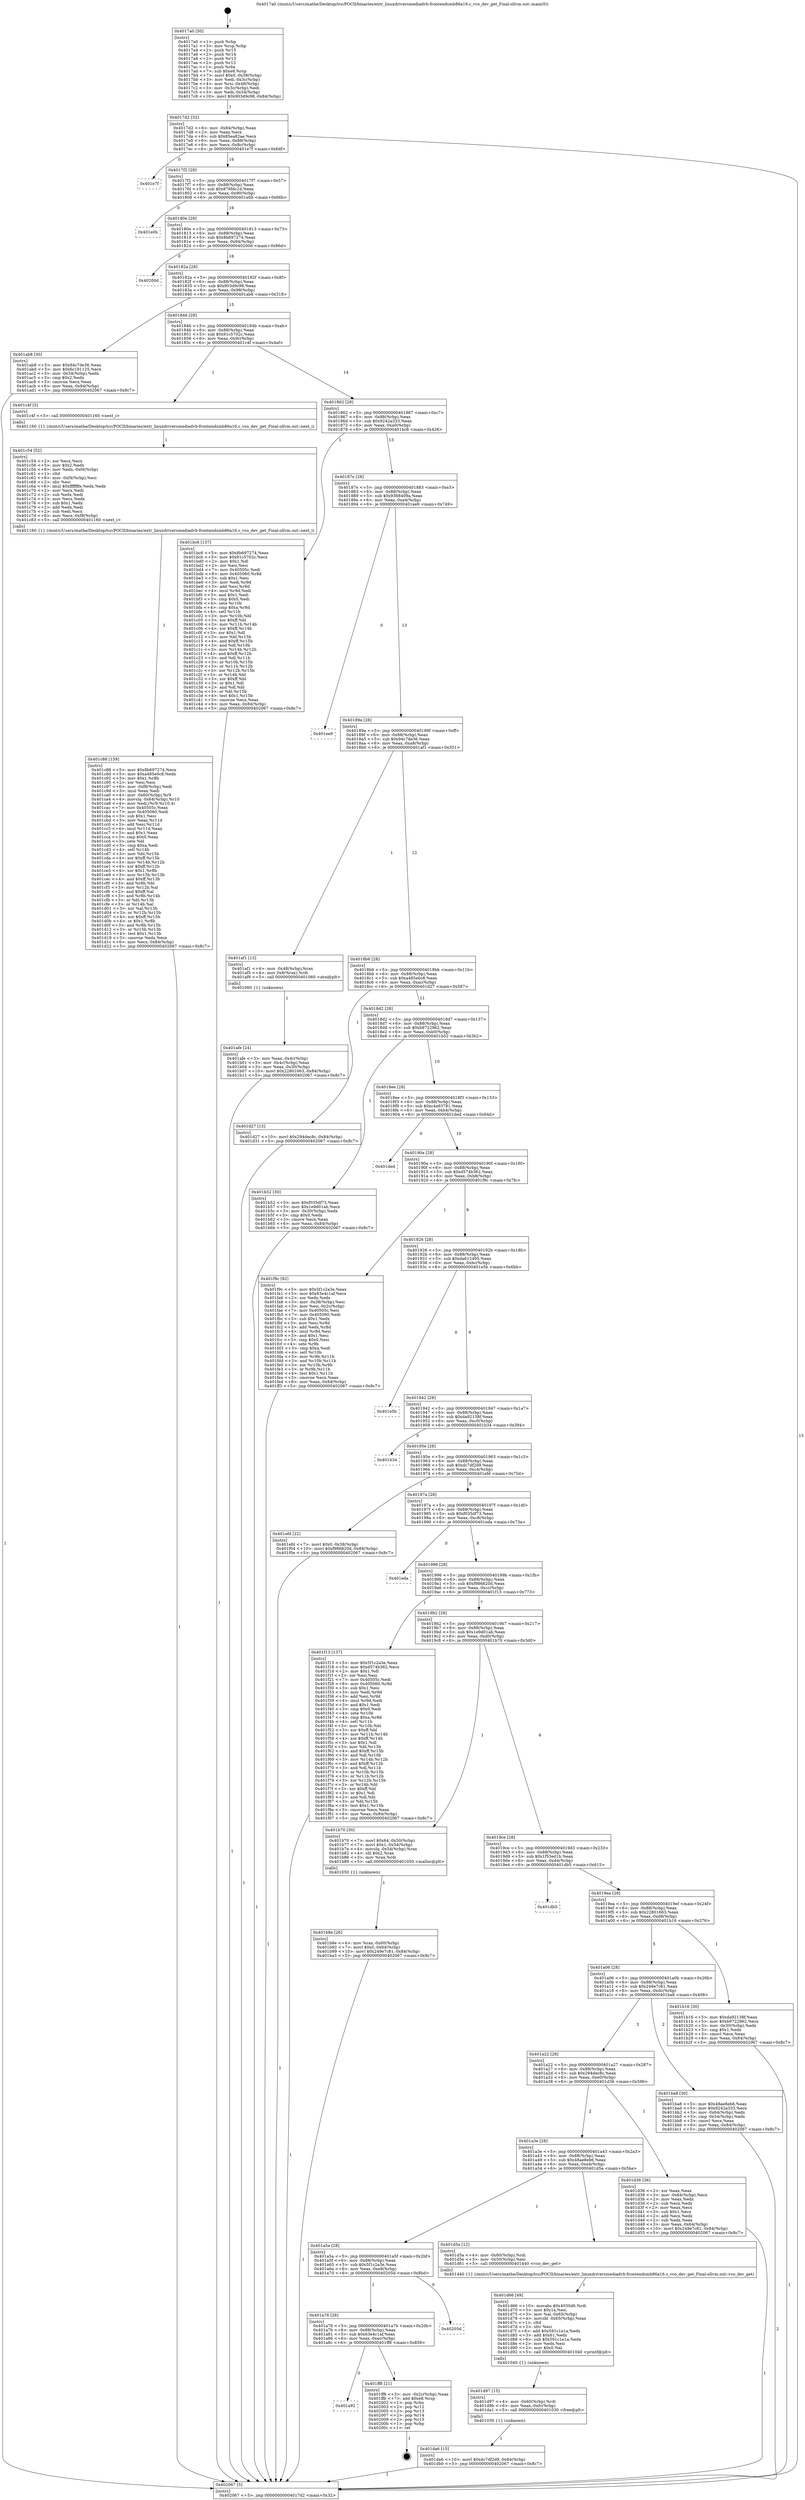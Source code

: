 digraph "0x4017a0" {
  label = "0x4017a0 (/mnt/c/Users/mathe/Desktop/tcc/POCII/binaries/extr_linuxdriversmediadvb-frontendsmb86a16.c_vco_dev_get_Final-ollvm.out::main(0))"
  labelloc = "t"
  node[shape=record]

  Entry [label="",width=0.3,height=0.3,shape=circle,fillcolor=black,style=filled]
  "0x4017d2" [label="{
     0x4017d2 [32]\l
     | [instrs]\l
     &nbsp;&nbsp;0x4017d2 \<+6\>: mov -0x84(%rbp),%eax\l
     &nbsp;&nbsp;0x4017d8 \<+2\>: mov %eax,%ecx\l
     &nbsp;&nbsp;0x4017da \<+6\>: sub $0x85ea82ae,%ecx\l
     &nbsp;&nbsp;0x4017e0 \<+6\>: mov %eax,-0x88(%rbp)\l
     &nbsp;&nbsp;0x4017e6 \<+6\>: mov %ecx,-0x8c(%rbp)\l
     &nbsp;&nbsp;0x4017ec \<+6\>: je 0000000000401e7f \<main+0x6df\>\l
  }"]
  "0x401e7f" [label="{
     0x401e7f\l
  }", style=dashed]
  "0x4017f2" [label="{
     0x4017f2 [28]\l
     | [instrs]\l
     &nbsp;&nbsp;0x4017f2 \<+5\>: jmp 00000000004017f7 \<main+0x57\>\l
     &nbsp;&nbsp;0x4017f7 \<+6\>: mov -0x88(%rbp),%eax\l
     &nbsp;&nbsp;0x4017fd \<+5\>: sub $0x876fdc1d,%eax\l
     &nbsp;&nbsp;0x401802 \<+6\>: mov %eax,-0x90(%rbp)\l
     &nbsp;&nbsp;0x401808 \<+6\>: je 0000000000401e0b \<main+0x66b\>\l
  }"]
  Exit [label="",width=0.3,height=0.3,shape=circle,fillcolor=black,style=filled,peripheries=2]
  "0x401e0b" [label="{
     0x401e0b\l
  }", style=dashed]
  "0x40180e" [label="{
     0x40180e [28]\l
     | [instrs]\l
     &nbsp;&nbsp;0x40180e \<+5\>: jmp 0000000000401813 \<main+0x73\>\l
     &nbsp;&nbsp;0x401813 \<+6\>: mov -0x88(%rbp),%eax\l
     &nbsp;&nbsp;0x401819 \<+5\>: sub $0x8b697274,%eax\l
     &nbsp;&nbsp;0x40181e \<+6\>: mov %eax,-0x94(%rbp)\l
     &nbsp;&nbsp;0x401824 \<+6\>: je 000000000040200d \<main+0x86d\>\l
  }"]
  "0x401a92" [label="{
     0x401a92\l
  }", style=dashed]
  "0x40200d" [label="{
     0x40200d\l
  }", style=dashed]
  "0x40182a" [label="{
     0x40182a [28]\l
     | [instrs]\l
     &nbsp;&nbsp;0x40182a \<+5\>: jmp 000000000040182f \<main+0x8f\>\l
     &nbsp;&nbsp;0x40182f \<+6\>: mov -0x88(%rbp),%eax\l
     &nbsp;&nbsp;0x401835 \<+5\>: sub $0x903d9c98,%eax\l
     &nbsp;&nbsp;0x40183a \<+6\>: mov %eax,-0x98(%rbp)\l
     &nbsp;&nbsp;0x401840 \<+6\>: je 0000000000401ab8 \<main+0x318\>\l
  }"]
  "0x401ff8" [label="{
     0x401ff8 [21]\l
     | [instrs]\l
     &nbsp;&nbsp;0x401ff8 \<+3\>: mov -0x2c(%rbp),%eax\l
     &nbsp;&nbsp;0x401ffb \<+7\>: add $0xe8,%rsp\l
     &nbsp;&nbsp;0x402002 \<+1\>: pop %rbx\l
     &nbsp;&nbsp;0x402003 \<+2\>: pop %r12\l
     &nbsp;&nbsp;0x402005 \<+2\>: pop %r13\l
     &nbsp;&nbsp;0x402007 \<+2\>: pop %r14\l
     &nbsp;&nbsp;0x402009 \<+2\>: pop %r15\l
     &nbsp;&nbsp;0x40200b \<+1\>: pop %rbp\l
     &nbsp;&nbsp;0x40200c \<+1\>: ret\l
  }"]
  "0x401ab8" [label="{
     0x401ab8 [30]\l
     | [instrs]\l
     &nbsp;&nbsp;0x401ab8 \<+5\>: mov $0x94c7de36,%eax\l
     &nbsp;&nbsp;0x401abd \<+5\>: mov $0x6c191125,%ecx\l
     &nbsp;&nbsp;0x401ac2 \<+3\>: mov -0x34(%rbp),%edx\l
     &nbsp;&nbsp;0x401ac5 \<+3\>: cmp $0x2,%edx\l
     &nbsp;&nbsp;0x401ac8 \<+3\>: cmovne %ecx,%eax\l
     &nbsp;&nbsp;0x401acb \<+6\>: mov %eax,-0x84(%rbp)\l
     &nbsp;&nbsp;0x401ad1 \<+5\>: jmp 0000000000402067 \<main+0x8c7\>\l
  }"]
  "0x401846" [label="{
     0x401846 [28]\l
     | [instrs]\l
     &nbsp;&nbsp;0x401846 \<+5\>: jmp 000000000040184b \<main+0xab\>\l
     &nbsp;&nbsp;0x40184b \<+6\>: mov -0x88(%rbp),%eax\l
     &nbsp;&nbsp;0x401851 \<+5\>: sub $0x91c5702c,%eax\l
     &nbsp;&nbsp;0x401856 \<+6\>: mov %eax,-0x9c(%rbp)\l
     &nbsp;&nbsp;0x40185c \<+6\>: je 0000000000401c4f \<main+0x4af\>\l
  }"]
  "0x402067" [label="{
     0x402067 [5]\l
     | [instrs]\l
     &nbsp;&nbsp;0x402067 \<+5\>: jmp 00000000004017d2 \<main+0x32\>\l
  }"]
  "0x4017a0" [label="{
     0x4017a0 [50]\l
     | [instrs]\l
     &nbsp;&nbsp;0x4017a0 \<+1\>: push %rbp\l
     &nbsp;&nbsp;0x4017a1 \<+3\>: mov %rsp,%rbp\l
     &nbsp;&nbsp;0x4017a4 \<+2\>: push %r15\l
     &nbsp;&nbsp;0x4017a6 \<+2\>: push %r14\l
     &nbsp;&nbsp;0x4017a8 \<+2\>: push %r13\l
     &nbsp;&nbsp;0x4017aa \<+2\>: push %r12\l
     &nbsp;&nbsp;0x4017ac \<+1\>: push %rbx\l
     &nbsp;&nbsp;0x4017ad \<+7\>: sub $0xe8,%rsp\l
     &nbsp;&nbsp;0x4017b4 \<+7\>: movl $0x0,-0x38(%rbp)\l
     &nbsp;&nbsp;0x4017bb \<+3\>: mov %edi,-0x3c(%rbp)\l
     &nbsp;&nbsp;0x4017be \<+4\>: mov %rsi,-0x48(%rbp)\l
     &nbsp;&nbsp;0x4017c2 \<+3\>: mov -0x3c(%rbp),%edi\l
     &nbsp;&nbsp;0x4017c5 \<+3\>: mov %edi,-0x34(%rbp)\l
     &nbsp;&nbsp;0x4017c8 \<+10\>: movl $0x903d9c98,-0x84(%rbp)\l
  }"]
  "0x401a76" [label="{
     0x401a76 [28]\l
     | [instrs]\l
     &nbsp;&nbsp;0x401a76 \<+5\>: jmp 0000000000401a7b \<main+0x2db\>\l
     &nbsp;&nbsp;0x401a7b \<+6\>: mov -0x88(%rbp),%eax\l
     &nbsp;&nbsp;0x401a81 \<+5\>: sub $0x63e4c1af,%eax\l
     &nbsp;&nbsp;0x401a86 \<+6\>: mov %eax,-0xec(%rbp)\l
     &nbsp;&nbsp;0x401a8c \<+6\>: je 0000000000401ff8 \<main+0x858\>\l
  }"]
  "0x401c4f" [label="{
     0x401c4f [5]\l
     | [instrs]\l
     &nbsp;&nbsp;0x401c4f \<+5\>: call 0000000000401160 \<next_i\>\l
     | [calls]\l
     &nbsp;&nbsp;0x401160 \{1\} (/mnt/c/Users/mathe/Desktop/tcc/POCII/binaries/extr_linuxdriversmediadvb-frontendsmb86a16.c_vco_dev_get_Final-ollvm.out::next_i)\l
  }"]
  "0x401862" [label="{
     0x401862 [28]\l
     | [instrs]\l
     &nbsp;&nbsp;0x401862 \<+5\>: jmp 0000000000401867 \<main+0xc7\>\l
     &nbsp;&nbsp;0x401867 \<+6\>: mov -0x88(%rbp),%eax\l
     &nbsp;&nbsp;0x40186d \<+5\>: sub $0x9242a333,%eax\l
     &nbsp;&nbsp;0x401872 \<+6\>: mov %eax,-0xa0(%rbp)\l
     &nbsp;&nbsp;0x401878 \<+6\>: je 0000000000401bc6 \<main+0x426\>\l
  }"]
  "0x40205d" [label="{
     0x40205d\l
  }", style=dashed]
  "0x401bc6" [label="{
     0x401bc6 [137]\l
     | [instrs]\l
     &nbsp;&nbsp;0x401bc6 \<+5\>: mov $0x8b697274,%eax\l
     &nbsp;&nbsp;0x401bcb \<+5\>: mov $0x91c5702c,%ecx\l
     &nbsp;&nbsp;0x401bd0 \<+2\>: mov $0x1,%dl\l
     &nbsp;&nbsp;0x401bd2 \<+2\>: xor %esi,%esi\l
     &nbsp;&nbsp;0x401bd4 \<+7\>: mov 0x40505c,%edi\l
     &nbsp;&nbsp;0x401bdb \<+8\>: mov 0x405060,%r8d\l
     &nbsp;&nbsp;0x401be3 \<+3\>: sub $0x1,%esi\l
     &nbsp;&nbsp;0x401be6 \<+3\>: mov %edi,%r9d\l
     &nbsp;&nbsp;0x401be9 \<+3\>: add %esi,%r9d\l
     &nbsp;&nbsp;0x401bec \<+4\>: imul %r9d,%edi\l
     &nbsp;&nbsp;0x401bf0 \<+3\>: and $0x1,%edi\l
     &nbsp;&nbsp;0x401bf3 \<+3\>: cmp $0x0,%edi\l
     &nbsp;&nbsp;0x401bf6 \<+4\>: sete %r10b\l
     &nbsp;&nbsp;0x401bfa \<+4\>: cmp $0xa,%r8d\l
     &nbsp;&nbsp;0x401bfe \<+4\>: setl %r11b\l
     &nbsp;&nbsp;0x401c02 \<+3\>: mov %r10b,%bl\l
     &nbsp;&nbsp;0x401c05 \<+3\>: xor $0xff,%bl\l
     &nbsp;&nbsp;0x401c08 \<+3\>: mov %r11b,%r14b\l
     &nbsp;&nbsp;0x401c0b \<+4\>: xor $0xff,%r14b\l
     &nbsp;&nbsp;0x401c0f \<+3\>: xor $0x1,%dl\l
     &nbsp;&nbsp;0x401c12 \<+3\>: mov %bl,%r15b\l
     &nbsp;&nbsp;0x401c15 \<+4\>: and $0xff,%r15b\l
     &nbsp;&nbsp;0x401c19 \<+3\>: and %dl,%r10b\l
     &nbsp;&nbsp;0x401c1c \<+3\>: mov %r14b,%r12b\l
     &nbsp;&nbsp;0x401c1f \<+4\>: and $0xff,%r12b\l
     &nbsp;&nbsp;0x401c23 \<+3\>: and %dl,%r11b\l
     &nbsp;&nbsp;0x401c26 \<+3\>: or %r10b,%r15b\l
     &nbsp;&nbsp;0x401c29 \<+3\>: or %r11b,%r12b\l
     &nbsp;&nbsp;0x401c2c \<+3\>: xor %r12b,%r15b\l
     &nbsp;&nbsp;0x401c2f \<+3\>: or %r14b,%bl\l
     &nbsp;&nbsp;0x401c32 \<+3\>: xor $0xff,%bl\l
     &nbsp;&nbsp;0x401c35 \<+3\>: or $0x1,%dl\l
     &nbsp;&nbsp;0x401c38 \<+2\>: and %dl,%bl\l
     &nbsp;&nbsp;0x401c3a \<+3\>: or %bl,%r15b\l
     &nbsp;&nbsp;0x401c3d \<+4\>: test $0x1,%r15b\l
     &nbsp;&nbsp;0x401c41 \<+3\>: cmovne %ecx,%eax\l
     &nbsp;&nbsp;0x401c44 \<+6\>: mov %eax,-0x84(%rbp)\l
     &nbsp;&nbsp;0x401c4a \<+5\>: jmp 0000000000402067 \<main+0x8c7\>\l
  }"]
  "0x40187e" [label="{
     0x40187e [28]\l
     | [instrs]\l
     &nbsp;&nbsp;0x40187e \<+5\>: jmp 0000000000401883 \<main+0xe3\>\l
     &nbsp;&nbsp;0x401883 \<+6\>: mov -0x88(%rbp),%eax\l
     &nbsp;&nbsp;0x401889 \<+5\>: sub $0x9368409a,%eax\l
     &nbsp;&nbsp;0x40188e \<+6\>: mov %eax,-0xa4(%rbp)\l
     &nbsp;&nbsp;0x401894 \<+6\>: je 0000000000401ee9 \<main+0x749\>\l
  }"]
  "0x401da6" [label="{
     0x401da6 [15]\l
     | [instrs]\l
     &nbsp;&nbsp;0x401da6 \<+10\>: movl $0xdc7df2d9,-0x84(%rbp)\l
     &nbsp;&nbsp;0x401db0 \<+5\>: jmp 0000000000402067 \<main+0x8c7\>\l
  }"]
  "0x401ee9" [label="{
     0x401ee9\l
  }", style=dashed]
  "0x40189a" [label="{
     0x40189a [28]\l
     | [instrs]\l
     &nbsp;&nbsp;0x40189a \<+5\>: jmp 000000000040189f \<main+0xff\>\l
     &nbsp;&nbsp;0x40189f \<+6\>: mov -0x88(%rbp),%eax\l
     &nbsp;&nbsp;0x4018a5 \<+5\>: sub $0x94c7de36,%eax\l
     &nbsp;&nbsp;0x4018aa \<+6\>: mov %eax,-0xa8(%rbp)\l
     &nbsp;&nbsp;0x4018b0 \<+6\>: je 0000000000401af1 \<main+0x351\>\l
  }"]
  "0x401d97" [label="{
     0x401d97 [15]\l
     | [instrs]\l
     &nbsp;&nbsp;0x401d97 \<+4\>: mov -0x60(%rbp),%rdi\l
     &nbsp;&nbsp;0x401d9b \<+6\>: mov %eax,-0xfc(%rbp)\l
     &nbsp;&nbsp;0x401da1 \<+5\>: call 0000000000401030 \<free@plt\>\l
     | [calls]\l
     &nbsp;&nbsp;0x401030 \{1\} (unknown)\l
  }"]
  "0x401af1" [label="{
     0x401af1 [13]\l
     | [instrs]\l
     &nbsp;&nbsp;0x401af1 \<+4\>: mov -0x48(%rbp),%rax\l
     &nbsp;&nbsp;0x401af5 \<+4\>: mov 0x8(%rax),%rdi\l
     &nbsp;&nbsp;0x401af9 \<+5\>: call 0000000000401060 \<atoi@plt\>\l
     | [calls]\l
     &nbsp;&nbsp;0x401060 \{1\} (unknown)\l
  }"]
  "0x4018b6" [label="{
     0x4018b6 [28]\l
     | [instrs]\l
     &nbsp;&nbsp;0x4018b6 \<+5\>: jmp 00000000004018bb \<main+0x11b\>\l
     &nbsp;&nbsp;0x4018bb \<+6\>: mov -0x88(%rbp),%eax\l
     &nbsp;&nbsp;0x4018c1 \<+5\>: sub $0xa485e0c8,%eax\l
     &nbsp;&nbsp;0x4018c6 \<+6\>: mov %eax,-0xac(%rbp)\l
     &nbsp;&nbsp;0x4018cc \<+6\>: je 0000000000401d27 \<main+0x587\>\l
  }"]
  "0x401afe" [label="{
     0x401afe [24]\l
     | [instrs]\l
     &nbsp;&nbsp;0x401afe \<+3\>: mov %eax,-0x4c(%rbp)\l
     &nbsp;&nbsp;0x401b01 \<+3\>: mov -0x4c(%rbp),%eax\l
     &nbsp;&nbsp;0x401b04 \<+3\>: mov %eax,-0x30(%rbp)\l
     &nbsp;&nbsp;0x401b07 \<+10\>: movl $0x22801663,-0x84(%rbp)\l
     &nbsp;&nbsp;0x401b11 \<+5\>: jmp 0000000000402067 \<main+0x8c7\>\l
  }"]
  "0x401d66" [label="{
     0x401d66 [49]\l
     | [instrs]\l
     &nbsp;&nbsp;0x401d66 \<+10\>: movabs $0x4030d6,%rdi\l
     &nbsp;&nbsp;0x401d70 \<+5\>: mov $0x1a,%esi\l
     &nbsp;&nbsp;0x401d75 \<+3\>: mov %al,-0x65(%rbp)\l
     &nbsp;&nbsp;0x401d78 \<+4\>: movzbl -0x65(%rbp),%eax\l
     &nbsp;&nbsp;0x401d7c \<+1\>: cltd\l
     &nbsp;&nbsp;0x401d7d \<+2\>: idiv %esi\l
     &nbsp;&nbsp;0x401d7f \<+6\>: add $0x591c1e1a,%edx\l
     &nbsp;&nbsp;0x401d85 \<+3\>: add $0x61,%edx\l
     &nbsp;&nbsp;0x401d88 \<+6\>: sub $0x591c1e1a,%edx\l
     &nbsp;&nbsp;0x401d8e \<+2\>: mov %edx,%esi\l
     &nbsp;&nbsp;0x401d90 \<+2\>: mov $0x0,%al\l
     &nbsp;&nbsp;0x401d92 \<+5\>: call 0000000000401040 \<printf@plt\>\l
     | [calls]\l
     &nbsp;&nbsp;0x401040 \{1\} (unknown)\l
  }"]
  "0x401d27" [label="{
     0x401d27 [15]\l
     | [instrs]\l
     &nbsp;&nbsp;0x401d27 \<+10\>: movl $0x294dec8c,-0x84(%rbp)\l
     &nbsp;&nbsp;0x401d31 \<+5\>: jmp 0000000000402067 \<main+0x8c7\>\l
  }"]
  "0x4018d2" [label="{
     0x4018d2 [28]\l
     | [instrs]\l
     &nbsp;&nbsp;0x4018d2 \<+5\>: jmp 00000000004018d7 \<main+0x137\>\l
     &nbsp;&nbsp;0x4018d7 \<+6\>: mov -0x88(%rbp),%eax\l
     &nbsp;&nbsp;0x4018dd \<+5\>: sub $0xb9722962,%eax\l
     &nbsp;&nbsp;0x4018e2 \<+6\>: mov %eax,-0xb0(%rbp)\l
     &nbsp;&nbsp;0x4018e8 \<+6\>: je 0000000000401b52 \<main+0x3b2\>\l
  }"]
  "0x401a5a" [label="{
     0x401a5a [28]\l
     | [instrs]\l
     &nbsp;&nbsp;0x401a5a \<+5\>: jmp 0000000000401a5f \<main+0x2bf\>\l
     &nbsp;&nbsp;0x401a5f \<+6\>: mov -0x88(%rbp),%eax\l
     &nbsp;&nbsp;0x401a65 \<+5\>: sub $0x5f1c2a3e,%eax\l
     &nbsp;&nbsp;0x401a6a \<+6\>: mov %eax,-0xe8(%rbp)\l
     &nbsp;&nbsp;0x401a70 \<+6\>: je 000000000040205d \<main+0x8bd\>\l
  }"]
  "0x401b52" [label="{
     0x401b52 [30]\l
     | [instrs]\l
     &nbsp;&nbsp;0x401b52 \<+5\>: mov $0xf035df73,%eax\l
     &nbsp;&nbsp;0x401b57 \<+5\>: mov $0x1e9d01ab,%ecx\l
     &nbsp;&nbsp;0x401b5c \<+3\>: mov -0x30(%rbp),%edx\l
     &nbsp;&nbsp;0x401b5f \<+3\>: cmp $0x0,%edx\l
     &nbsp;&nbsp;0x401b62 \<+3\>: cmove %ecx,%eax\l
     &nbsp;&nbsp;0x401b65 \<+6\>: mov %eax,-0x84(%rbp)\l
     &nbsp;&nbsp;0x401b6b \<+5\>: jmp 0000000000402067 \<main+0x8c7\>\l
  }"]
  "0x4018ee" [label="{
     0x4018ee [28]\l
     | [instrs]\l
     &nbsp;&nbsp;0x4018ee \<+5\>: jmp 00000000004018f3 \<main+0x153\>\l
     &nbsp;&nbsp;0x4018f3 \<+6\>: mov -0x88(%rbp),%eax\l
     &nbsp;&nbsp;0x4018f9 \<+5\>: sub $0xc4a93781,%eax\l
     &nbsp;&nbsp;0x4018fe \<+6\>: mov %eax,-0xb4(%rbp)\l
     &nbsp;&nbsp;0x401904 \<+6\>: je 0000000000401ded \<main+0x64d\>\l
  }"]
  "0x401d5a" [label="{
     0x401d5a [12]\l
     | [instrs]\l
     &nbsp;&nbsp;0x401d5a \<+4\>: mov -0x60(%rbp),%rdi\l
     &nbsp;&nbsp;0x401d5e \<+3\>: mov -0x50(%rbp),%esi\l
     &nbsp;&nbsp;0x401d61 \<+5\>: call 0000000000401440 \<vco_dev_get\>\l
     | [calls]\l
     &nbsp;&nbsp;0x401440 \{1\} (/mnt/c/Users/mathe/Desktop/tcc/POCII/binaries/extr_linuxdriversmediadvb-frontendsmb86a16.c_vco_dev_get_Final-ollvm.out::vco_dev_get)\l
  }"]
  "0x401ded" [label="{
     0x401ded\l
  }", style=dashed]
  "0x40190a" [label="{
     0x40190a [28]\l
     | [instrs]\l
     &nbsp;&nbsp;0x40190a \<+5\>: jmp 000000000040190f \<main+0x16f\>\l
     &nbsp;&nbsp;0x40190f \<+6\>: mov -0x88(%rbp),%eax\l
     &nbsp;&nbsp;0x401915 \<+5\>: sub $0xd574b362,%eax\l
     &nbsp;&nbsp;0x40191a \<+6\>: mov %eax,-0xb8(%rbp)\l
     &nbsp;&nbsp;0x401920 \<+6\>: je 0000000000401f9c \<main+0x7fc\>\l
  }"]
  "0x401a3e" [label="{
     0x401a3e [28]\l
     | [instrs]\l
     &nbsp;&nbsp;0x401a3e \<+5\>: jmp 0000000000401a43 \<main+0x2a3\>\l
     &nbsp;&nbsp;0x401a43 \<+6\>: mov -0x88(%rbp),%eax\l
     &nbsp;&nbsp;0x401a49 \<+5\>: sub $0x48ae8eb6,%eax\l
     &nbsp;&nbsp;0x401a4e \<+6\>: mov %eax,-0xe4(%rbp)\l
     &nbsp;&nbsp;0x401a54 \<+6\>: je 0000000000401d5a \<main+0x5ba\>\l
  }"]
  "0x401f9c" [label="{
     0x401f9c [92]\l
     | [instrs]\l
     &nbsp;&nbsp;0x401f9c \<+5\>: mov $0x5f1c2a3e,%eax\l
     &nbsp;&nbsp;0x401fa1 \<+5\>: mov $0x63e4c1af,%ecx\l
     &nbsp;&nbsp;0x401fa6 \<+2\>: xor %edx,%edx\l
     &nbsp;&nbsp;0x401fa8 \<+3\>: mov -0x38(%rbp),%esi\l
     &nbsp;&nbsp;0x401fab \<+3\>: mov %esi,-0x2c(%rbp)\l
     &nbsp;&nbsp;0x401fae \<+7\>: mov 0x40505c,%esi\l
     &nbsp;&nbsp;0x401fb5 \<+7\>: mov 0x405060,%edi\l
     &nbsp;&nbsp;0x401fbc \<+3\>: sub $0x1,%edx\l
     &nbsp;&nbsp;0x401fbf \<+3\>: mov %esi,%r8d\l
     &nbsp;&nbsp;0x401fc2 \<+3\>: add %edx,%r8d\l
     &nbsp;&nbsp;0x401fc5 \<+4\>: imul %r8d,%esi\l
     &nbsp;&nbsp;0x401fc9 \<+3\>: and $0x1,%esi\l
     &nbsp;&nbsp;0x401fcc \<+3\>: cmp $0x0,%esi\l
     &nbsp;&nbsp;0x401fcf \<+4\>: sete %r9b\l
     &nbsp;&nbsp;0x401fd3 \<+3\>: cmp $0xa,%edi\l
     &nbsp;&nbsp;0x401fd6 \<+4\>: setl %r10b\l
     &nbsp;&nbsp;0x401fda \<+3\>: mov %r9b,%r11b\l
     &nbsp;&nbsp;0x401fdd \<+3\>: and %r10b,%r11b\l
     &nbsp;&nbsp;0x401fe0 \<+3\>: xor %r10b,%r9b\l
     &nbsp;&nbsp;0x401fe3 \<+3\>: or %r9b,%r11b\l
     &nbsp;&nbsp;0x401fe6 \<+4\>: test $0x1,%r11b\l
     &nbsp;&nbsp;0x401fea \<+3\>: cmovne %ecx,%eax\l
     &nbsp;&nbsp;0x401fed \<+6\>: mov %eax,-0x84(%rbp)\l
     &nbsp;&nbsp;0x401ff3 \<+5\>: jmp 0000000000402067 \<main+0x8c7\>\l
  }"]
  "0x401926" [label="{
     0x401926 [28]\l
     | [instrs]\l
     &nbsp;&nbsp;0x401926 \<+5\>: jmp 000000000040192b \<main+0x18b\>\l
     &nbsp;&nbsp;0x40192b \<+6\>: mov -0x88(%rbp),%eax\l
     &nbsp;&nbsp;0x401931 \<+5\>: sub $0xda612495,%eax\l
     &nbsp;&nbsp;0x401936 \<+6\>: mov %eax,-0xbc(%rbp)\l
     &nbsp;&nbsp;0x40193c \<+6\>: je 0000000000401e5b \<main+0x6bb\>\l
  }"]
  "0x401d36" [label="{
     0x401d36 [36]\l
     | [instrs]\l
     &nbsp;&nbsp;0x401d36 \<+2\>: xor %eax,%eax\l
     &nbsp;&nbsp;0x401d38 \<+3\>: mov -0x64(%rbp),%ecx\l
     &nbsp;&nbsp;0x401d3b \<+2\>: mov %eax,%edx\l
     &nbsp;&nbsp;0x401d3d \<+2\>: sub %ecx,%edx\l
     &nbsp;&nbsp;0x401d3f \<+2\>: mov %eax,%ecx\l
     &nbsp;&nbsp;0x401d41 \<+3\>: sub $0x1,%ecx\l
     &nbsp;&nbsp;0x401d44 \<+2\>: add %ecx,%edx\l
     &nbsp;&nbsp;0x401d46 \<+2\>: sub %edx,%eax\l
     &nbsp;&nbsp;0x401d48 \<+3\>: mov %eax,-0x64(%rbp)\l
     &nbsp;&nbsp;0x401d4b \<+10\>: movl $0x249e7c81,-0x84(%rbp)\l
     &nbsp;&nbsp;0x401d55 \<+5\>: jmp 0000000000402067 \<main+0x8c7\>\l
  }"]
  "0x401e5b" [label="{
     0x401e5b\l
  }", style=dashed]
  "0x401942" [label="{
     0x401942 [28]\l
     | [instrs]\l
     &nbsp;&nbsp;0x401942 \<+5\>: jmp 0000000000401947 \<main+0x1a7\>\l
     &nbsp;&nbsp;0x401947 \<+6\>: mov -0x88(%rbp),%eax\l
     &nbsp;&nbsp;0x40194d \<+5\>: sub $0xda92138f,%eax\l
     &nbsp;&nbsp;0x401952 \<+6\>: mov %eax,-0xc0(%rbp)\l
     &nbsp;&nbsp;0x401958 \<+6\>: je 0000000000401b34 \<main+0x394\>\l
  }"]
  "0x401c88" [label="{
     0x401c88 [159]\l
     | [instrs]\l
     &nbsp;&nbsp;0x401c88 \<+5\>: mov $0x8b697274,%ecx\l
     &nbsp;&nbsp;0x401c8d \<+5\>: mov $0xa485e0c8,%edx\l
     &nbsp;&nbsp;0x401c92 \<+3\>: mov $0x1,%r8b\l
     &nbsp;&nbsp;0x401c95 \<+2\>: xor %esi,%esi\l
     &nbsp;&nbsp;0x401c97 \<+6\>: mov -0xf8(%rbp),%edi\l
     &nbsp;&nbsp;0x401c9d \<+3\>: imul %eax,%edi\l
     &nbsp;&nbsp;0x401ca0 \<+4\>: mov -0x60(%rbp),%r9\l
     &nbsp;&nbsp;0x401ca4 \<+4\>: movslq -0x64(%rbp),%r10\l
     &nbsp;&nbsp;0x401ca8 \<+4\>: mov %edi,(%r9,%r10,4)\l
     &nbsp;&nbsp;0x401cac \<+7\>: mov 0x40505c,%eax\l
     &nbsp;&nbsp;0x401cb3 \<+7\>: mov 0x405060,%edi\l
     &nbsp;&nbsp;0x401cba \<+3\>: sub $0x1,%esi\l
     &nbsp;&nbsp;0x401cbd \<+3\>: mov %eax,%r11d\l
     &nbsp;&nbsp;0x401cc0 \<+3\>: add %esi,%r11d\l
     &nbsp;&nbsp;0x401cc3 \<+4\>: imul %r11d,%eax\l
     &nbsp;&nbsp;0x401cc7 \<+3\>: and $0x1,%eax\l
     &nbsp;&nbsp;0x401cca \<+3\>: cmp $0x0,%eax\l
     &nbsp;&nbsp;0x401ccd \<+3\>: sete %bl\l
     &nbsp;&nbsp;0x401cd0 \<+3\>: cmp $0xa,%edi\l
     &nbsp;&nbsp;0x401cd3 \<+4\>: setl %r14b\l
     &nbsp;&nbsp;0x401cd7 \<+3\>: mov %bl,%r15b\l
     &nbsp;&nbsp;0x401cda \<+4\>: xor $0xff,%r15b\l
     &nbsp;&nbsp;0x401cde \<+3\>: mov %r14b,%r12b\l
     &nbsp;&nbsp;0x401ce1 \<+4\>: xor $0xff,%r12b\l
     &nbsp;&nbsp;0x401ce5 \<+4\>: xor $0x1,%r8b\l
     &nbsp;&nbsp;0x401ce9 \<+3\>: mov %r15b,%r13b\l
     &nbsp;&nbsp;0x401cec \<+4\>: and $0xff,%r13b\l
     &nbsp;&nbsp;0x401cf0 \<+3\>: and %r8b,%bl\l
     &nbsp;&nbsp;0x401cf3 \<+3\>: mov %r12b,%al\l
     &nbsp;&nbsp;0x401cf6 \<+2\>: and $0xff,%al\l
     &nbsp;&nbsp;0x401cf8 \<+3\>: and %r8b,%r14b\l
     &nbsp;&nbsp;0x401cfb \<+3\>: or %bl,%r13b\l
     &nbsp;&nbsp;0x401cfe \<+3\>: or %r14b,%al\l
     &nbsp;&nbsp;0x401d01 \<+3\>: xor %al,%r13b\l
     &nbsp;&nbsp;0x401d04 \<+3\>: or %r12b,%r15b\l
     &nbsp;&nbsp;0x401d07 \<+4\>: xor $0xff,%r15b\l
     &nbsp;&nbsp;0x401d0b \<+4\>: or $0x1,%r8b\l
     &nbsp;&nbsp;0x401d0f \<+3\>: and %r8b,%r15b\l
     &nbsp;&nbsp;0x401d12 \<+3\>: or %r15b,%r13b\l
     &nbsp;&nbsp;0x401d15 \<+4\>: test $0x1,%r13b\l
     &nbsp;&nbsp;0x401d19 \<+3\>: cmovne %edx,%ecx\l
     &nbsp;&nbsp;0x401d1c \<+6\>: mov %ecx,-0x84(%rbp)\l
     &nbsp;&nbsp;0x401d22 \<+5\>: jmp 0000000000402067 \<main+0x8c7\>\l
  }"]
  "0x401b34" [label="{
     0x401b34\l
  }", style=dashed]
  "0x40195e" [label="{
     0x40195e [28]\l
     | [instrs]\l
     &nbsp;&nbsp;0x40195e \<+5\>: jmp 0000000000401963 \<main+0x1c3\>\l
     &nbsp;&nbsp;0x401963 \<+6\>: mov -0x88(%rbp),%eax\l
     &nbsp;&nbsp;0x401969 \<+5\>: sub $0xdc7df2d9,%eax\l
     &nbsp;&nbsp;0x40196e \<+6\>: mov %eax,-0xc4(%rbp)\l
     &nbsp;&nbsp;0x401974 \<+6\>: je 0000000000401efd \<main+0x75d\>\l
  }"]
  "0x401c54" [label="{
     0x401c54 [52]\l
     | [instrs]\l
     &nbsp;&nbsp;0x401c54 \<+2\>: xor %ecx,%ecx\l
     &nbsp;&nbsp;0x401c56 \<+5\>: mov $0x2,%edx\l
     &nbsp;&nbsp;0x401c5b \<+6\>: mov %edx,-0xf4(%rbp)\l
     &nbsp;&nbsp;0x401c61 \<+1\>: cltd\l
     &nbsp;&nbsp;0x401c62 \<+6\>: mov -0xf4(%rbp),%esi\l
     &nbsp;&nbsp;0x401c68 \<+2\>: idiv %esi\l
     &nbsp;&nbsp;0x401c6a \<+6\>: imul $0xfffffffe,%edx,%edx\l
     &nbsp;&nbsp;0x401c70 \<+2\>: mov %ecx,%edi\l
     &nbsp;&nbsp;0x401c72 \<+2\>: sub %edx,%edi\l
     &nbsp;&nbsp;0x401c74 \<+2\>: mov %ecx,%edx\l
     &nbsp;&nbsp;0x401c76 \<+3\>: sub $0x1,%edx\l
     &nbsp;&nbsp;0x401c79 \<+2\>: add %edx,%edi\l
     &nbsp;&nbsp;0x401c7b \<+2\>: sub %edi,%ecx\l
     &nbsp;&nbsp;0x401c7d \<+6\>: mov %ecx,-0xf8(%rbp)\l
     &nbsp;&nbsp;0x401c83 \<+5\>: call 0000000000401160 \<next_i\>\l
     | [calls]\l
     &nbsp;&nbsp;0x401160 \{1\} (/mnt/c/Users/mathe/Desktop/tcc/POCII/binaries/extr_linuxdriversmediadvb-frontendsmb86a16.c_vco_dev_get_Final-ollvm.out::next_i)\l
  }"]
  "0x401efd" [label="{
     0x401efd [22]\l
     | [instrs]\l
     &nbsp;&nbsp;0x401efd \<+7\>: movl $0x0,-0x38(%rbp)\l
     &nbsp;&nbsp;0x401f04 \<+10\>: movl $0xf986820d,-0x84(%rbp)\l
     &nbsp;&nbsp;0x401f0e \<+5\>: jmp 0000000000402067 \<main+0x8c7\>\l
  }"]
  "0x40197a" [label="{
     0x40197a [28]\l
     | [instrs]\l
     &nbsp;&nbsp;0x40197a \<+5\>: jmp 000000000040197f \<main+0x1df\>\l
     &nbsp;&nbsp;0x40197f \<+6\>: mov -0x88(%rbp),%eax\l
     &nbsp;&nbsp;0x401985 \<+5\>: sub $0xf035df73,%eax\l
     &nbsp;&nbsp;0x40198a \<+6\>: mov %eax,-0xc8(%rbp)\l
     &nbsp;&nbsp;0x401990 \<+6\>: je 0000000000401eda \<main+0x73a\>\l
  }"]
  "0x401a22" [label="{
     0x401a22 [28]\l
     | [instrs]\l
     &nbsp;&nbsp;0x401a22 \<+5\>: jmp 0000000000401a27 \<main+0x287\>\l
     &nbsp;&nbsp;0x401a27 \<+6\>: mov -0x88(%rbp),%eax\l
     &nbsp;&nbsp;0x401a2d \<+5\>: sub $0x294dec8c,%eax\l
     &nbsp;&nbsp;0x401a32 \<+6\>: mov %eax,-0xe0(%rbp)\l
     &nbsp;&nbsp;0x401a38 \<+6\>: je 0000000000401d36 \<main+0x596\>\l
  }"]
  "0x401eda" [label="{
     0x401eda\l
  }", style=dashed]
  "0x401996" [label="{
     0x401996 [28]\l
     | [instrs]\l
     &nbsp;&nbsp;0x401996 \<+5\>: jmp 000000000040199b \<main+0x1fb\>\l
     &nbsp;&nbsp;0x40199b \<+6\>: mov -0x88(%rbp),%eax\l
     &nbsp;&nbsp;0x4019a1 \<+5\>: sub $0xf986820d,%eax\l
     &nbsp;&nbsp;0x4019a6 \<+6\>: mov %eax,-0xcc(%rbp)\l
     &nbsp;&nbsp;0x4019ac \<+6\>: je 0000000000401f13 \<main+0x773\>\l
  }"]
  "0x401ba8" [label="{
     0x401ba8 [30]\l
     | [instrs]\l
     &nbsp;&nbsp;0x401ba8 \<+5\>: mov $0x48ae8eb6,%eax\l
     &nbsp;&nbsp;0x401bad \<+5\>: mov $0x9242a333,%ecx\l
     &nbsp;&nbsp;0x401bb2 \<+3\>: mov -0x64(%rbp),%edx\l
     &nbsp;&nbsp;0x401bb5 \<+3\>: cmp -0x54(%rbp),%edx\l
     &nbsp;&nbsp;0x401bb8 \<+3\>: cmovl %ecx,%eax\l
     &nbsp;&nbsp;0x401bbb \<+6\>: mov %eax,-0x84(%rbp)\l
     &nbsp;&nbsp;0x401bc1 \<+5\>: jmp 0000000000402067 \<main+0x8c7\>\l
  }"]
  "0x401f13" [label="{
     0x401f13 [137]\l
     | [instrs]\l
     &nbsp;&nbsp;0x401f13 \<+5\>: mov $0x5f1c2a3e,%eax\l
     &nbsp;&nbsp;0x401f18 \<+5\>: mov $0xd574b362,%ecx\l
     &nbsp;&nbsp;0x401f1d \<+2\>: mov $0x1,%dl\l
     &nbsp;&nbsp;0x401f1f \<+2\>: xor %esi,%esi\l
     &nbsp;&nbsp;0x401f21 \<+7\>: mov 0x40505c,%edi\l
     &nbsp;&nbsp;0x401f28 \<+8\>: mov 0x405060,%r8d\l
     &nbsp;&nbsp;0x401f30 \<+3\>: sub $0x1,%esi\l
     &nbsp;&nbsp;0x401f33 \<+3\>: mov %edi,%r9d\l
     &nbsp;&nbsp;0x401f36 \<+3\>: add %esi,%r9d\l
     &nbsp;&nbsp;0x401f39 \<+4\>: imul %r9d,%edi\l
     &nbsp;&nbsp;0x401f3d \<+3\>: and $0x1,%edi\l
     &nbsp;&nbsp;0x401f40 \<+3\>: cmp $0x0,%edi\l
     &nbsp;&nbsp;0x401f43 \<+4\>: sete %r10b\l
     &nbsp;&nbsp;0x401f47 \<+4\>: cmp $0xa,%r8d\l
     &nbsp;&nbsp;0x401f4b \<+4\>: setl %r11b\l
     &nbsp;&nbsp;0x401f4f \<+3\>: mov %r10b,%bl\l
     &nbsp;&nbsp;0x401f52 \<+3\>: xor $0xff,%bl\l
     &nbsp;&nbsp;0x401f55 \<+3\>: mov %r11b,%r14b\l
     &nbsp;&nbsp;0x401f58 \<+4\>: xor $0xff,%r14b\l
     &nbsp;&nbsp;0x401f5c \<+3\>: xor $0x1,%dl\l
     &nbsp;&nbsp;0x401f5f \<+3\>: mov %bl,%r15b\l
     &nbsp;&nbsp;0x401f62 \<+4\>: and $0xff,%r15b\l
     &nbsp;&nbsp;0x401f66 \<+3\>: and %dl,%r10b\l
     &nbsp;&nbsp;0x401f69 \<+3\>: mov %r14b,%r12b\l
     &nbsp;&nbsp;0x401f6c \<+4\>: and $0xff,%r12b\l
     &nbsp;&nbsp;0x401f70 \<+3\>: and %dl,%r11b\l
     &nbsp;&nbsp;0x401f73 \<+3\>: or %r10b,%r15b\l
     &nbsp;&nbsp;0x401f76 \<+3\>: or %r11b,%r12b\l
     &nbsp;&nbsp;0x401f79 \<+3\>: xor %r12b,%r15b\l
     &nbsp;&nbsp;0x401f7c \<+3\>: or %r14b,%bl\l
     &nbsp;&nbsp;0x401f7f \<+3\>: xor $0xff,%bl\l
     &nbsp;&nbsp;0x401f82 \<+3\>: or $0x1,%dl\l
     &nbsp;&nbsp;0x401f85 \<+2\>: and %dl,%bl\l
     &nbsp;&nbsp;0x401f87 \<+3\>: or %bl,%r15b\l
     &nbsp;&nbsp;0x401f8a \<+4\>: test $0x1,%r15b\l
     &nbsp;&nbsp;0x401f8e \<+3\>: cmovne %ecx,%eax\l
     &nbsp;&nbsp;0x401f91 \<+6\>: mov %eax,-0x84(%rbp)\l
     &nbsp;&nbsp;0x401f97 \<+5\>: jmp 0000000000402067 \<main+0x8c7\>\l
  }"]
  "0x4019b2" [label="{
     0x4019b2 [28]\l
     | [instrs]\l
     &nbsp;&nbsp;0x4019b2 \<+5\>: jmp 00000000004019b7 \<main+0x217\>\l
     &nbsp;&nbsp;0x4019b7 \<+6\>: mov -0x88(%rbp),%eax\l
     &nbsp;&nbsp;0x4019bd \<+5\>: sub $0x1e9d01ab,%eax\l
     &nbsp;&nbsp;0x4019c2 \<+6\>: mov %eax,-0xd0(%rbp)\l
     &nbsp;&nbsp;0x4019c8 \<+6\>: je 0000000000401b70 \<main+0x3d0\>\l
  }"]
  "0x401b8e" [label="{
     0x401b8e [26]\l
     | [instrs]\l
     &nbsp;&nbsp;0x401b8e \<+4\>: mov %rax,-0x60(%rbp)\l
     &nbsp;&nbsp;0x401b92 \<+7\>: movl $0x0,-0x64(%rbp)\l
     &nbsp;&nbsp;0x401b99 \<+10\>: movl $0x249e7c81,-0x84(%rbp)\l
     &nbsp;&nbsp;0x401ba3 \<+5\>: jmp 0000000000402067 \<main+0x8c7\>\l
  }"]
  "0x401b70" [label="{
     0x401b70 [30]\l
     | [instrs]\l
     &nbsp;&nbsp;0x401b70 \<+7\>: movl $0x64,-0x50(%rbp)\l
     &nbsp;&nbsp;0x401b77 \<+7\>: movl $0x1,-0x54(%rbp)\l
     &nbsp;&nbsp;0x401b7e \<+4\>: movslq -0x54(%rbp),%rax\l
     &nbsp;&nbsp;0x401b82 \<+4\>: shl $0x2,%rax\l
     &nbsp;&nbsp;0x401b86 \<+3\>: mov %rax,%rdi\l
     &nbsp;&nbsp;0x401b89 \<+5\>: call 0000000000401050 \<malloc@plt\>\l
     | [calls]\l
     &nbsp;&nbsp;0x401050 \{1\} (unknown)\l
  }"]
  "0x4019ce" [label="{
     0x4019ce [28]\l
     | [instrs]\l
     &nbsp;&nbsp;0x4019ce \<+5\>: jmp 00000000004019d3 \<main+0x233\>\l
     &nbsp;&nbsp;0x4019d3 \<+6\>: mov -0x88(%rbp),%eax\l
     &nbsp;&nbsp;0x4019d9 \<+5\>: sub $0x1f53ed1b,%eax\l
     &nbsp;&nbsp;0x4019de \<+6\>: mov %eax,-0xd4(%rbp)\l
     &nbsp;&nbsp;0x4019e4 \<+6\>: je 0000000000401db5 \<main+0x615\>\l
  }"]
  "0x401a06" [label="{
     0x401a06 [28]\l
     | [instrs]\l
     &nbsp;&nbsp;0x401a06 \<+5\>: jmp 0000000000401a0b \<main+0x26b\>\l
     &nbsp;&nbsp;0x401a0b \<+6\>: mov -0x88(%rbp),%eax\l
     &nbsp;&nbsp;0x401a11 \<+5\>: sub $0x249e7c81,%eax\l
     &nbsp;&nbsp;0x401a16 \<+6\>: mov %eax,-0xdc(%rbp)\l
     &nbsp;&nbsp;0x401a1c \<+6\>: je 0000000000401ba8 \<main+0x408\>\l
  }"]
  "0x401db5" [label="{
     0x401db5\l
  }", style=dashed]
  "0x4019ea" [label="{
     0x4019ea [28]\l
     | [instrs]\l
     &nbsp;&nbsp;0x4019ea \<+5\>: jmp 00000000004019ef \<main+0x24f\>\l
     &nbsp;&nbsp;0x4019ef \<+6\>: mov -0x88(%rbp),%eax\l
     &nbsp;&nbsp;0x4019f5 \<+5\>: sub $0x22801663,%eax\l
     &nbsp;&nbsp;0x4019fa \<+6\>: mov %eax,-0xd8(%rbp)\l
     &nbsp;&nbsp;0x401a00 \<+6\>: je 0000000000401b16 \<main+0x376\>\l
  }"]
  "0x401b16" [label="{
     0x401b16 [30]\l
     | [instrs]\l
     &nbsp;&nbsp;0x401b16 \<+5\>: mov $0xda92138f,%eax\l
     &nbsp;&nbsp;0x401b1b \<+5\>: mov $0xb9722962,%ecx\l
     &nbsp;&nbsp;0x401b20 \<+3\>: mov -0x30(%rbp),%edx\l
     &nbsp;&nbsp;0x401b23 \<+3\>: cmp $0x1,%edx\l
     &nbsp;&nbsp;0x401b26 \<+3\>: cmovl %ecx,%eax\l
     &nbsp;&nbsp;0x401b29 \<+6\>: mov %eax,-0x84(%rbp)\l
     &nbsp;&nbsp;0x401b2f \<+5\>: jmp 0000000000402067 \<main+0x8c7\>\l
  }"]
  Entry -> "0x4017a0" [label=" 1"]
  "0x4017d2" -> "0x401e7f" [label=" 0"]
  "0x4017d2" -> "0x4017f2" [label=" 16"]
  "0x401ff8" -> Exit [label=" 1"]
  "0x4017f2" -> "0x401e0b" [label=" 0"]
  "0x4017f2" -> "0x40180e" [label=" 16"]
  "0x401a76" -> "0x401a92" [label=" 0"]
  "0x40180e" -> "0x40200d" [label=" 0"]
  "0x40180e" -> "0x40182a" [label=" 16"]
  "0x401a76" -> "0x401ff8" [label=" 1"]
  "0x40182a" -> "0x401ab8" [label=" 1"]
  "0x40182a" -> "0x401846" [label=" 15"]
  "0x401ab8" -> "0x402067" [label=" 1"]
  "0x4017a0" -> "0x4017d2" [label=" 1"]
  "0x402067" -> "0x4017d2" [label=" 15"]
  "0x401a5a" -> "0x401a76" [label=" 1"]
  "0x401846" -> "0x401c4f" [label=" 1"]
  "0x401846" -> "0x401862" [label=" 14"]
  "0x401a5a" -> "0x40205d" [label=" 0"]
  "0x401862" -> "0x401bc6" [label=" 1"]
  "0x401862" -> "0x40187e" [label=" 13"]
  "0x401f9c" -> "0x402067" [label=" 1"]
  "0x40187e" -> "0x401ee9" [label=" 0"]
  "0x40187e" -> "0x40189a" [label=" 13"]
  "0x401f13" -> "0x402067" [label=" 1"]
  "0x40189a" -> "0x401af1" [label=" 1"]
  "0x40189a" -> "0x4018b6" [label=" 12"]
  "0x401af1" -> "0x401afe" [label=" 1"]
  "0x401afe" -> "0x402067" [label=" 1"]
  "0x401efd" -> "0x402067" [label=" 1"]
  "0x4018b6" -> "0x401d27" [label=" 1"]
  "0x4018b6" -> "0x4018d2" [label=" 11"]
  "0x401da6" -> "0x402067" [label=" 1"]
  "0x4018d2" -> "0x401b52" [label=" 1"]
  "0x4018d2" -> "0x4018ee" [label=" 10"]
  "0x401d97" -> "0x401da6" [label=" 1"]
  "0x4018ee" -> "0x401ded" [label=" 0"]
  "0x4018ee" -> "0x40190a" [label=" 10"]
  "0x401d66" -> "0x401d97" [label=" 1"]
  "0x40190a" -> "0x401f9c" [label=" 1"]
  "0x40190a" -> "0x401926" [label=" 9"]
  "0x401a3e" -> "0x401a5a" [label=" 1"]
  "0x401926" -> "0x401e5b" [label=" 0"]
  "0x401926" -> "0x401942" [label=" 9"]
  "0x401a3e" -> "0x401d5a" [label=" 1"]
  "0x401942" -> "0x401b34" [label=" 0"]
  "0x401942" -> "0x40195e" [label=" 9"]
  "0x401d36" -> "0x402067" [label=" 1"]
  "0x40195e" -> "0x401efd" [label=" 1"]
  "0x40195e" -> "0x40197a" [label=" 8"]
  "0x401a22" -> "0x401a3e" [label=" 2"]
  "0x40197a" -> "0x401eda" [label=" 0"]
  "0x40197a" -> "0x401996" [label=" 8"]
  "0x401a22" -> "0x401d36" [label=" 1"]
  "0x401996" -> "0x401f13" [label=" 1"]
  "0x401996" -> "0x4019b2" [label=" 7"]
  "0x401d5a" -> "0x401d66" [label=" 1"]
  "0x4019b2" -> "0x401b70" [label=" 1"]
  "0x4019b2" -> "0x4019ce" [label=" 6"]
  "0x401c88" -> "0x402067" [label=" 1"]
  "0x4019ce" -> "0x401db5" [label=" 0"]
  "0x4019ce" -> "0x4019ea" [label=" 6"]
  "0x401c54" -> "0x401c88" [label=" 1"]
  "0x4019ea" -> "0x401b16" [label=" 1"]
  "0x4019ea" -> "0x401a06" [label=" 5"]
  "0x401b16" -> "0x402067" [label=" 1"]
  "0x401b52" -> "0x402067" [label=" 1"]
  "0x401b70" -> "0x401b8e" [label=" 1"]
  "0x401b8e" -> "0x402067" [label=" 1"]
  "0x401d27" -> "0x402067" [label=" 1"]
  "0x401a06" -> "0x401ba8" [label=" 2"]
  "0x401a06" -> "0x401a22" [label=" 3"]
  "0x401ba8" -> "0x402067" [label=" 2"]
  "0x401bc6" -> "0x402067" [label=" 1"]
  "0x401c4f" -> "0x401c54" [label=" 1"]
}
